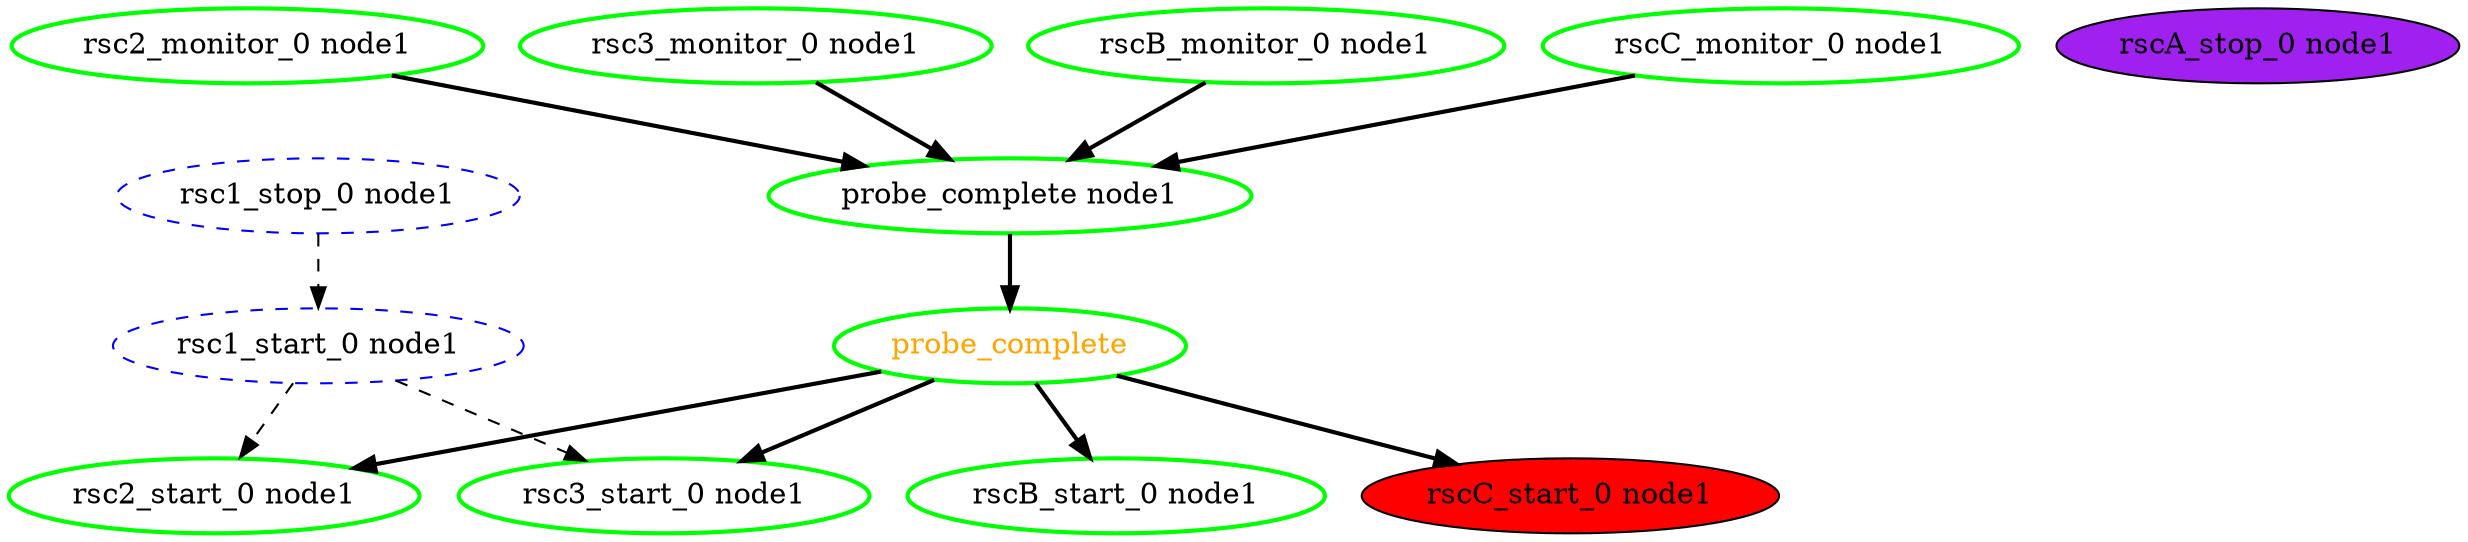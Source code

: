 digraph "g" {
	size = "30,30"
"probe_complete" [ style=bold color="green" fontcolor="orange" ]
"probe_complete node1" [ style=bold color="green" fontcolor="black" ]
"rsc2_monitor_0 node1" [ style=bold color="green" fontcolor="black" ]
"rsc3_monitor_0 node1" [ style=bold color="green" fontcolor="black" ]
"rscB_monitor_0 node1" [ style=bold color="green" fontcolor="black" ]
"rscC_monitor_0 node1" [ style=bold color="green" fontcolor="black" ]
"rsc1_stop_0 node1" [ style="dashed" color="blue" fontcolor="black" ]
"rsc1_start_0 node1" [ style="dashed" color="blue" fontcolor="black" ]
"rsc2_start_0 node1" [ style=bold color="green" fontcolor="black" ]
"rsc3_start_0 node1" [ style=bold color="green" fontcolor="black" ]
"rscA_stop_0 node1" [ font_color=black style=filled fillcolor=purple ]
"rscB_start_0 node1" [ style=bold color="green" fontcolor="black" ]
"rscC_start_0 node1" [ font_color=purple style=filled fillcolor=red ]
"probe_complete node1" -> "probe_complete" [ style = bold]
"rsc2_monitor_0 node1" -> "probe_complete node1" [ style = bold]
"rsc3_monitor_0 node1" -> "probe_complete node1" [ style = bold]
"rscB_monitor_0 node1" -> "probe_complete node1" [ style = bold]
"rscC_monitor_0 node1" -> "probe_complete node1" [ style = bold]
"rsc1_stop_0 node1" -> "rsc1_start_0 node1" [ style = dashed]
"probe_complete" -> "rsc2_start_0 node1" [ style = bold]
"rsc1_start_0 node1" -> "rsc2_start_0 node1" [ style = dashed]
"probe_complete" -> "rsc3_start_0 node1" [ style = bold]
"rsc1_start_0 node1" -> "rsc3_start_0 node1" [ style = dashed]
"probe_complete" -> "rscB_start_0 node1" [ style = bold]
"probe_complete" -> "rscC_start_0 node1" [ style = bold]
}
